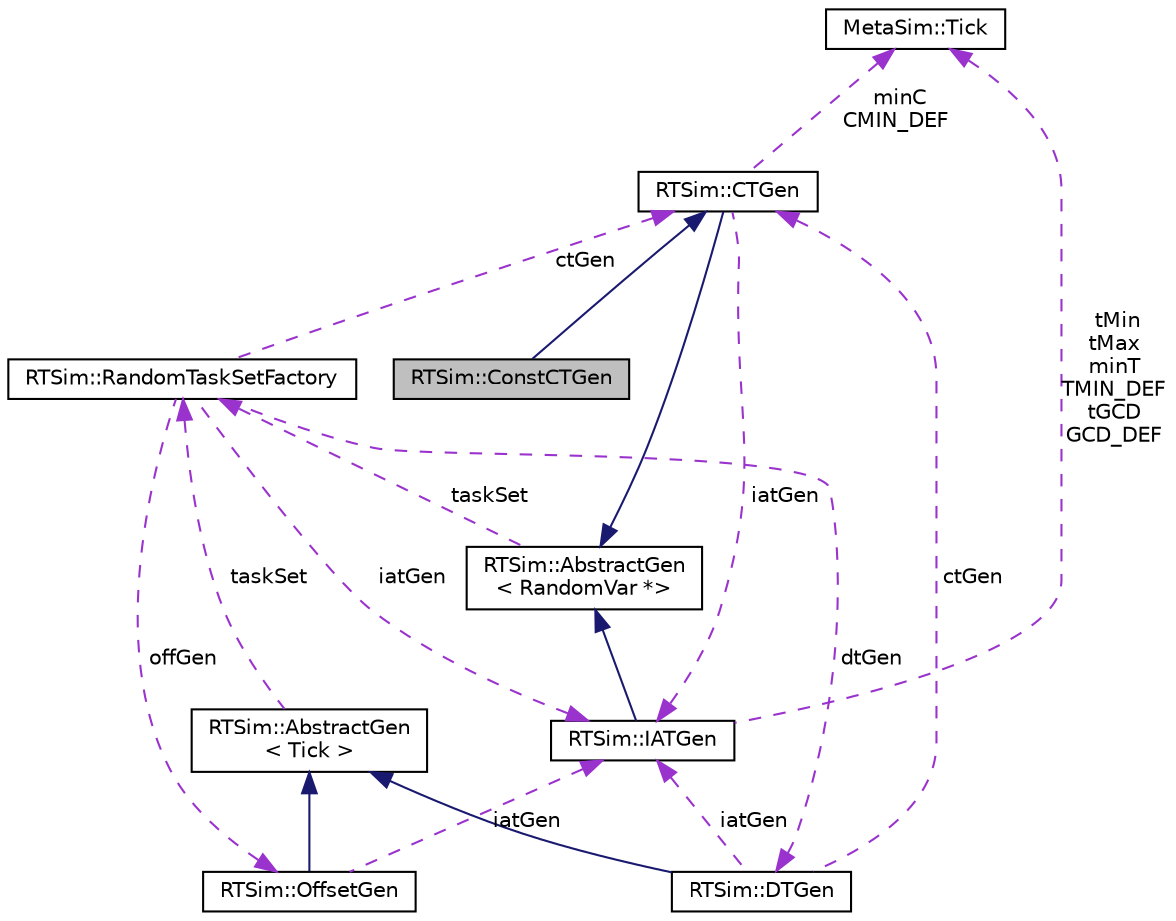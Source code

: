 digraph "RTSim::ConstCTGen"
{
  edge [fontname="Helvetica",fontsize="10",labelfontname="Helvetica",labelfontsize="10"];
  node [fontname="Helvetica",fontsize="10",shape=record];
  Node3 [label="RTSim::ConstCTGen",height=0.2,width=0.4,color="black", fillcolor="grey75", style="filled", fontcolor="black"];
  Node4 -> Node3 [dir="back",color="midnightblue",fontsize="10",style="solid",fontname="Helvetica"];
  Node4 [label="RTSim::CTGen",height=0.2,width=0.4,color="black", fillcolor="white", style="filled",URL="$classRTSim_1_1CTGen.html"];
  Node5 -> Node4 [dir="back",color="midnightblue",fontsize="10",style="solid",fontname="Helvetica"];
  Node5 [label="RTSim::AbstractGen\l\< RandomVar *\>",height=0.2,width=0.4,color="black", fillcolor="white", style="filled",URL="$classRTSim_1_1AbstractGen.html"];
  Node6 -> Node5 [dir="back",color="darkorchid3",fontsize="10",style="dashed",label=" taskSet" ,fontname="Helvetica"];
  Node6 [label="RTSim::RandomTaskSetFactory",height=0.2,width=0.4,color="black", fillcolor="white", style="filled",URL="$classRTSim_1_1RandomTaskSetFactory.html"];
  Node7 -> Node6 [dir="back",color="darkorchid3",fontsize="10",style="dashed",label=" offGen" ,fontname="Helvetica"];
  Node7 [label="RTSim::OffsetGen",height=0.2,width=0.4,color="black", fillcolor="white", style="filled",URL="$classRTSim_1_1OffsetGen.html"];
  Node8 -> Node7 [dir="back",color="midnightblue",fontsize="10",style="solid",fontname="Helvetica"];
  Node8 [label="RTSim::AbstractGen\l\< Tick \>",height=0.2,width=0.4,color="black", fillcolor="white", style="filled",URL="$classRTSim_1_1AbstractGen.html"];
  Node6 -> Node8 [dir="back",color="darkorchid3",fontsize="10",style="dashed",label=" taskSet" ,fontname="Helvetica"];
  Node9 -> Node7 [dir="back",color="darkorchid3",fontsize="10",style="dashed",label=" iatGen" ,fontname="Helvetica"];
  Node9 [label="RTSim::IATGen",height=0.2,width=0.4,color="black", fillcolor="white", style="filled",URL="$classRTSim_1_1IATGen.html"];
  Node5 -> Node9 [dir="back",color="midnightblue",fontsize="10",style="solid",fontname="Helvetica"];
  Node10 -> Node9 [dir="back",color="darkorchid3",fontsize="10",style="dashed",label=" tMin\ntMax\nminT\nTMIN_DEF\ntGCD\nGCD_DEF" ,fontname="Helvetica"];
  Node10 [label="MetaSim::Tick",height=0.2,width=0.4,color="black", fillcolor="white", style="filled",URL="$classMetaSim_1_1Tick.html"];
  Node11 -> Node6 [dir="back",color="darkorchid3",fontsize="10",style="dashed",label=" dtGen" ,fontname="Helvetica"];
  Node11 [label="RTSim::DTGen",height=0.2,width=0.4,color="black", fillcolor="white", style="filled",URL="$classRTSim_1_1DTGen.html"];
  Node8 -> Node11 [dir="back",color="midnightblue",fontsize="10",style="solid",fontname="Helvetica"];
  Node4 -> Node11 [dir="back",color="darkorchid3",fontsize="10",style="dashed",label=" ctGen" ,fontname="Helvetica"];
  Node9 -> Node11 [dir="back",color="darkorchid3",fontsize="10",style="dashed",label=" iatGen" ,fontname="Helvetica"];
  Node4 -> Node6 [dir="back",color="darkorchid3",fontsize="10",style="dashed",label=" ctGen" ,fontname="Helvetica"];
  Node9 -> Node6 [dir="back",color="darkorchid3",fontsize="10",style="dashed",label=" iatGen" ,fontname="Helvetica"];
  Node10 -> Node4 [dir="back",color="darkorchid3",fontsize="10",style="dashed",label=" minC\nCMIN_DEF" ,fontname="Helvetica"];
  Node9 -> Node4 [dir="back",color="darkorchid3",fontsize="10",style="dashed",label=" iatGen" ,fontname="Helvetica"];
}
